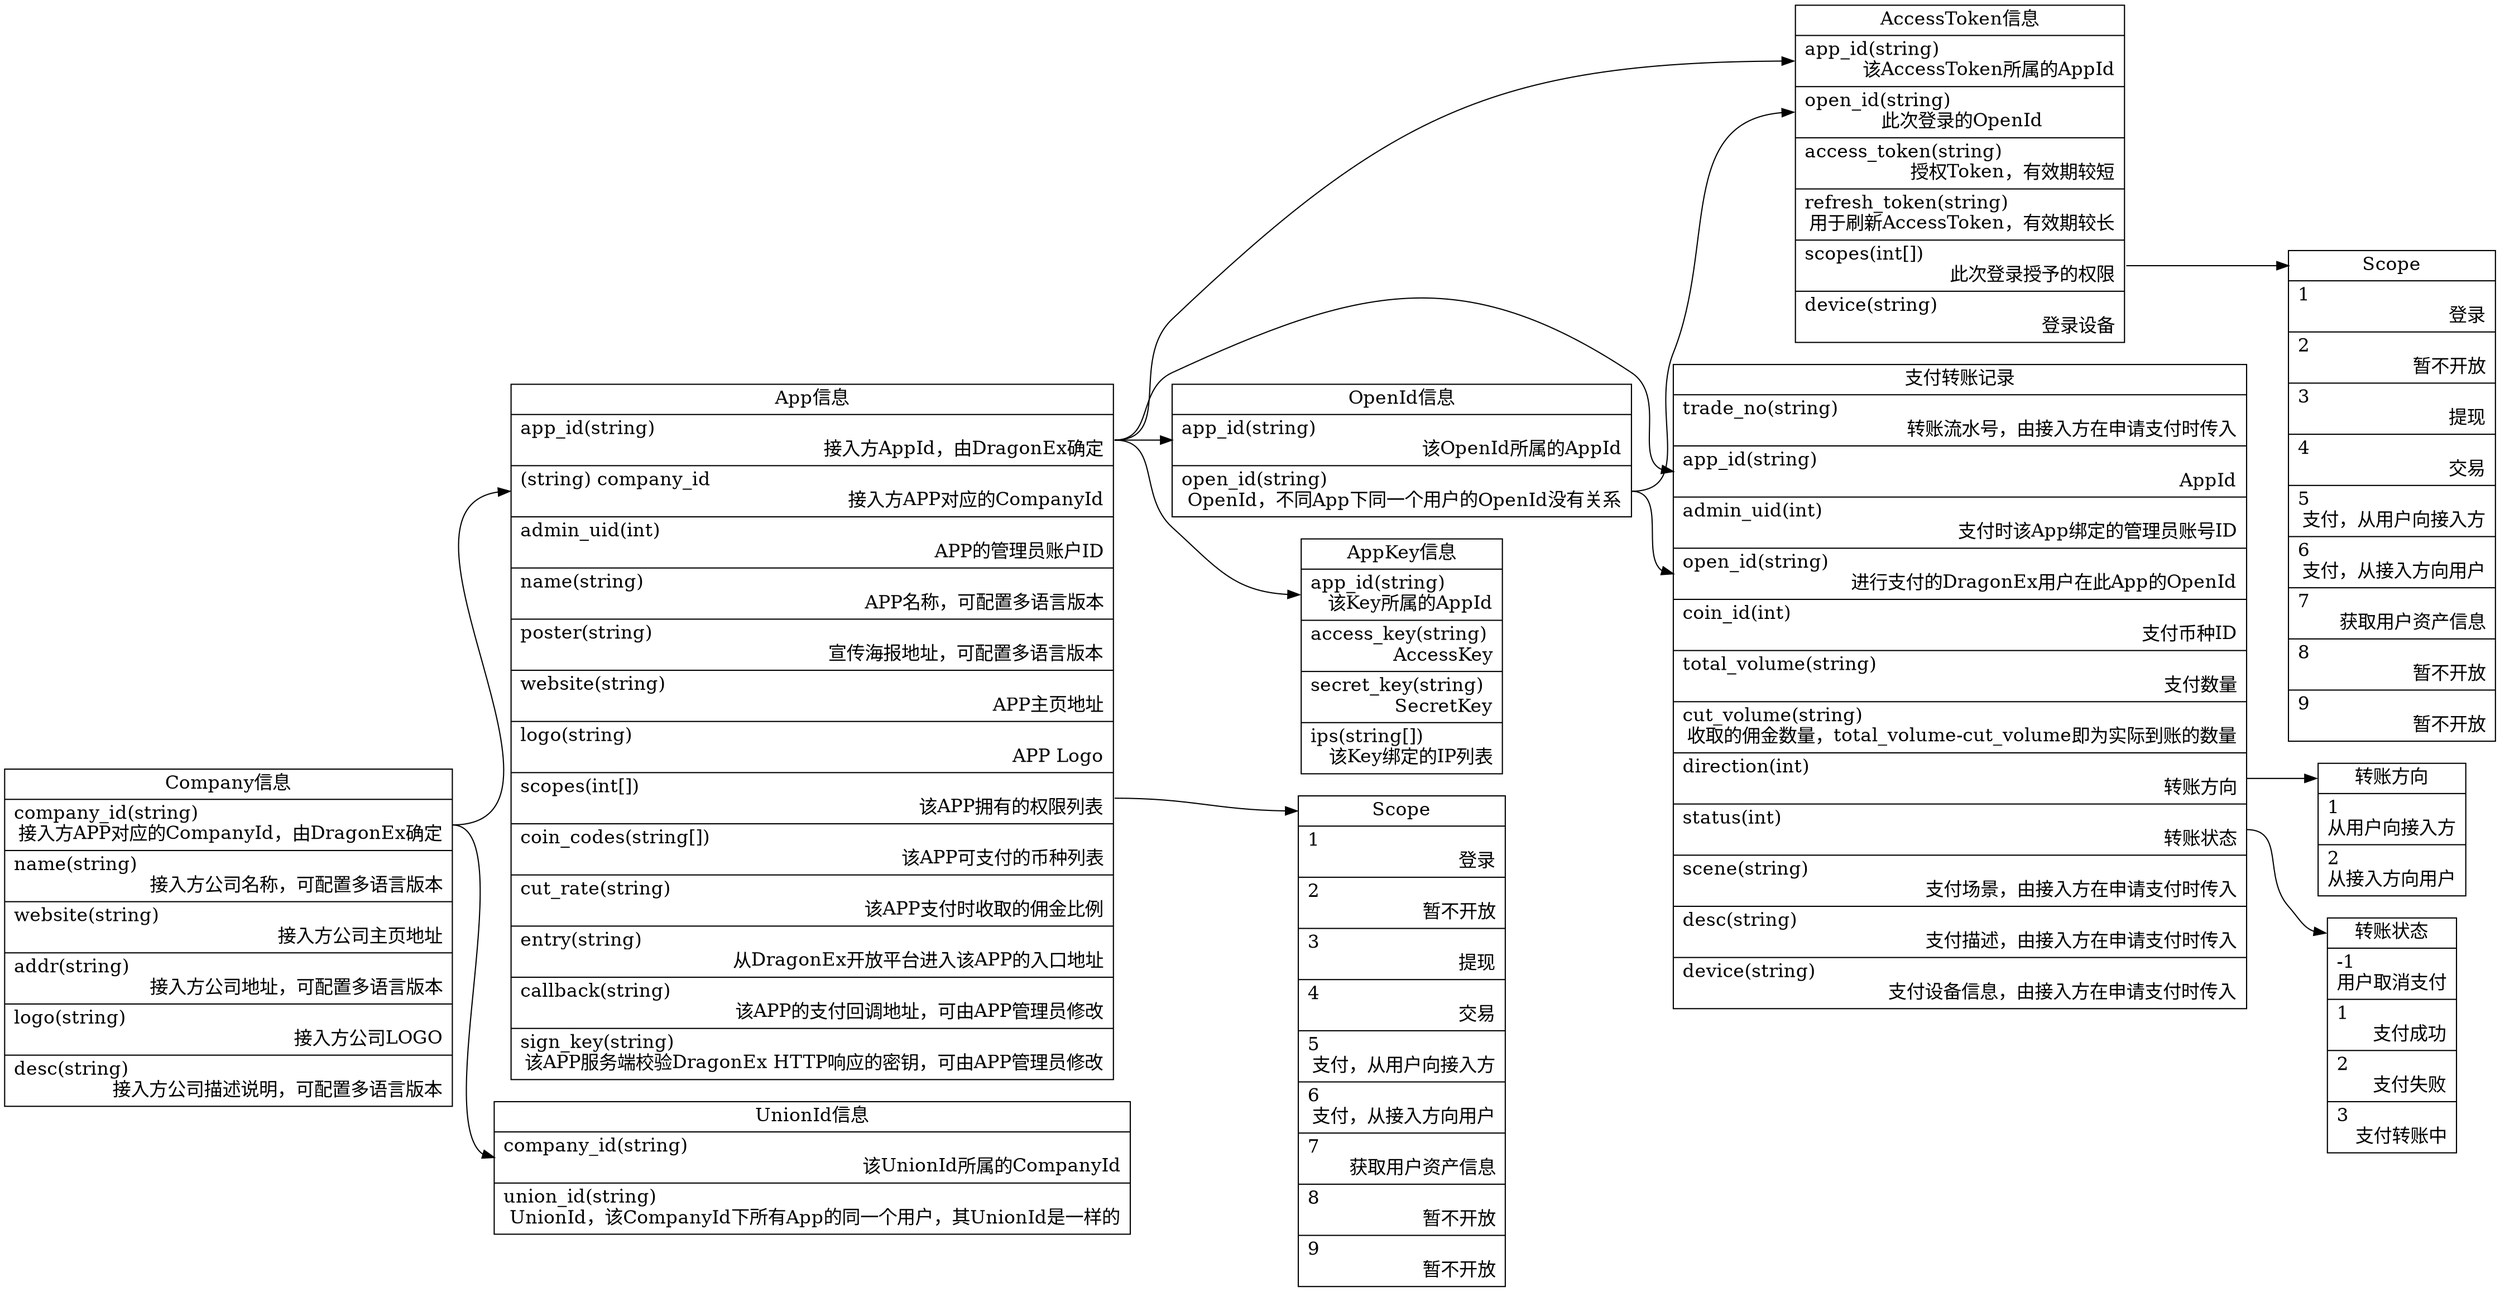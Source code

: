 digraph g {
graph [
    rankdir = "LR" // 说明图为从做向右横向的
];

node [
    fontsize = "16"
    shape=record  // 数据结构
];

Company [
    label = "Company信息
    | <company_id> company_id(string) \l 接入方APP对应的CompanyId，由DragonEx确定\r
    | name(string) \l 接入方公司名称，可配置多语言版本\r
    | website(string) \l 接入方公司主页地址\r
    | addr(string) \l 接入方公司地址，可配置多语言版本\r
    | logo(string) \l 接入方公司LOGO\r
    | desc(string) \l 接入方公司描述说明，可配置多语言版本\r
    "
]

App [
    label = "App信息
    | <app_id> app_id(string) \l 接入方AppId，由DragonEx确定\r
    | <company_id>(string) company_id \l 接入方APP对应的CompanyId\r
    | admin_uid(int) \l APP的管理员账户ID\r
    | name(string) \l APP名称，可配置多语言版本\r
    | poster(string) \l 宣传海报地址，可配置多语言版本\r
    | website(string) \l APP主页地址\r
    | logo(string) \l APP Logo\r
    | <scopes> scopes(int[]) \l 该APP拥有的权限列表\r
    | coin_codes(string[]) \l 该APP可支付的币种列表\r
    | cut_rate(string) \l 该APP支付时收取的佣金比例\r
    | entry(string) \l 从DragonEx开放平台进入该APP的入口地址\r
    | callback(string) \l 该APP的支付回调地址，可由APP管理员修改\r
    | sign_key(string) \l 该APP服务端校验DragonEx HTTP响应的密钥，可由APP管理员修改\r
    "
]


Scopes1, Scopes2 [
    label = "<scopes> Scope
    | <1> 1 \l 登录\r
    | <2> 2 \l 暂不开放\r
    | <3> 3 \l 提现\r
    | <4> 4 \l 交易\r
    | <5> 5 \l 支付，从用户向接入方\r
    | <6> 6 \l 支付，从接入方向用户\r
    | <7> 7 \l 获取用户资产信息\r
    | <8> 8 \l 暂不开放\r
    | <9> 9 \l 暂不开放\r
    "
]

AppKey [
    label = "AppKey信息
    | <app_id> app_id(string) \l 该Key所属的AppId\r
    | access_key(string) \l AccessKey\r
    | secret_key(string) \l SecretKey\r
    | ips(string[]) \l 该Key绑定的IP列表\r
    "
]

UnionId [
    label = "UnionId信息
    | <company_id> company_id(string) \l 该UnionId所属的CompanyId\r
    | union_id(string) \l UnionId，该CompanyId下所有App的同一个用户，其UnionId是一样的\r
    "
]

OpenId [
    label = "OpenId信息
    | <app_id> app_id(string) \l 该OpenId所属的AppId\r
    | <open_id> open_id(string) \l OpenId，不同App下同一个用户的OpenId没有关系\r
    "
]

AccessToken [
    label = "AccessToken信息
    | <app_id> app_id(string) \l 该AccessToken所属的AppId\r
    | <open_id> open_id(string) \l 此次登录的OpenId
    | access_token(string) \l 授权Token，有效期较短\r
    | refresh_token(string) \l 用于刷新AccessToken，有效期较长\r
    | <scopes> scopes(int[]) \l 此次登录授予的权限\r
    | device(string) \l 登录设备\r
    "
]

TransLog [
    label = "支付转账记录
    | trade_no(string) \l 转账流水号，由接入方在申请支付时传入\r
    | <app_id> app_id(string) \l AppId\r
    | admin_uid(int) \l 支付时该App绑定的管理员账号ID\r
    | <open_id> open_id(string) \l 进行支付的DragonEx用户在此App的OpenId\r
    | coin_id(int) \l 支付币种ID\r
    | total_volume(string) \l 支付数量\r
    | cut_volume(string) \l 收取的佣金数量，total_volume-cut_volume即为实际到账的数量\r
    | <direction> direction(int) \l 转账方向\r
    | <status> status(int) \l 转账状态\r
    | scene(string) \l 支付场景，由接入方在申请支付时传入\r
    | desc(string) \l 支付描述，由接入方在申请支付时传入\r
    | device(string) \l 支付设备信息，由接入方在申请支付时传入\r
    "
]


TransDirection [
    label = "<direction> 转账方向
    | <1> 1\l从用户向接入方\r
    | <2> 2\l从接入方向用户\r
    "
]

TransStatus [
    label = "<status> 转账状态
    | <-1> -1\l用户取消支付\r
    | <1> 1\l支付成功\r
    | <2> 2\l支付失败\r
    | <3> 3\l支付转账中\r
    "
]


Company:company_id -> App:company_id;
Company:company_id -> UnionId:company_id;

App:app_id -> OpenId:app_id;
App:app_id -> AppKey:app_id;
App:app_id -> AccessToken:app_id;
App:scopes -> Scopes1:scopes;

OpenId:open_id -> AccessToken:open_id;

AccessToken:scopes -> Scopes2:scopes;

App:app_id -> TransLog:app_id;
OpenId:open_id -> TransLog:open_id;

TransLog:direction -> TransDirection:direction;
TransLog:status -> TransStatus:status;
}